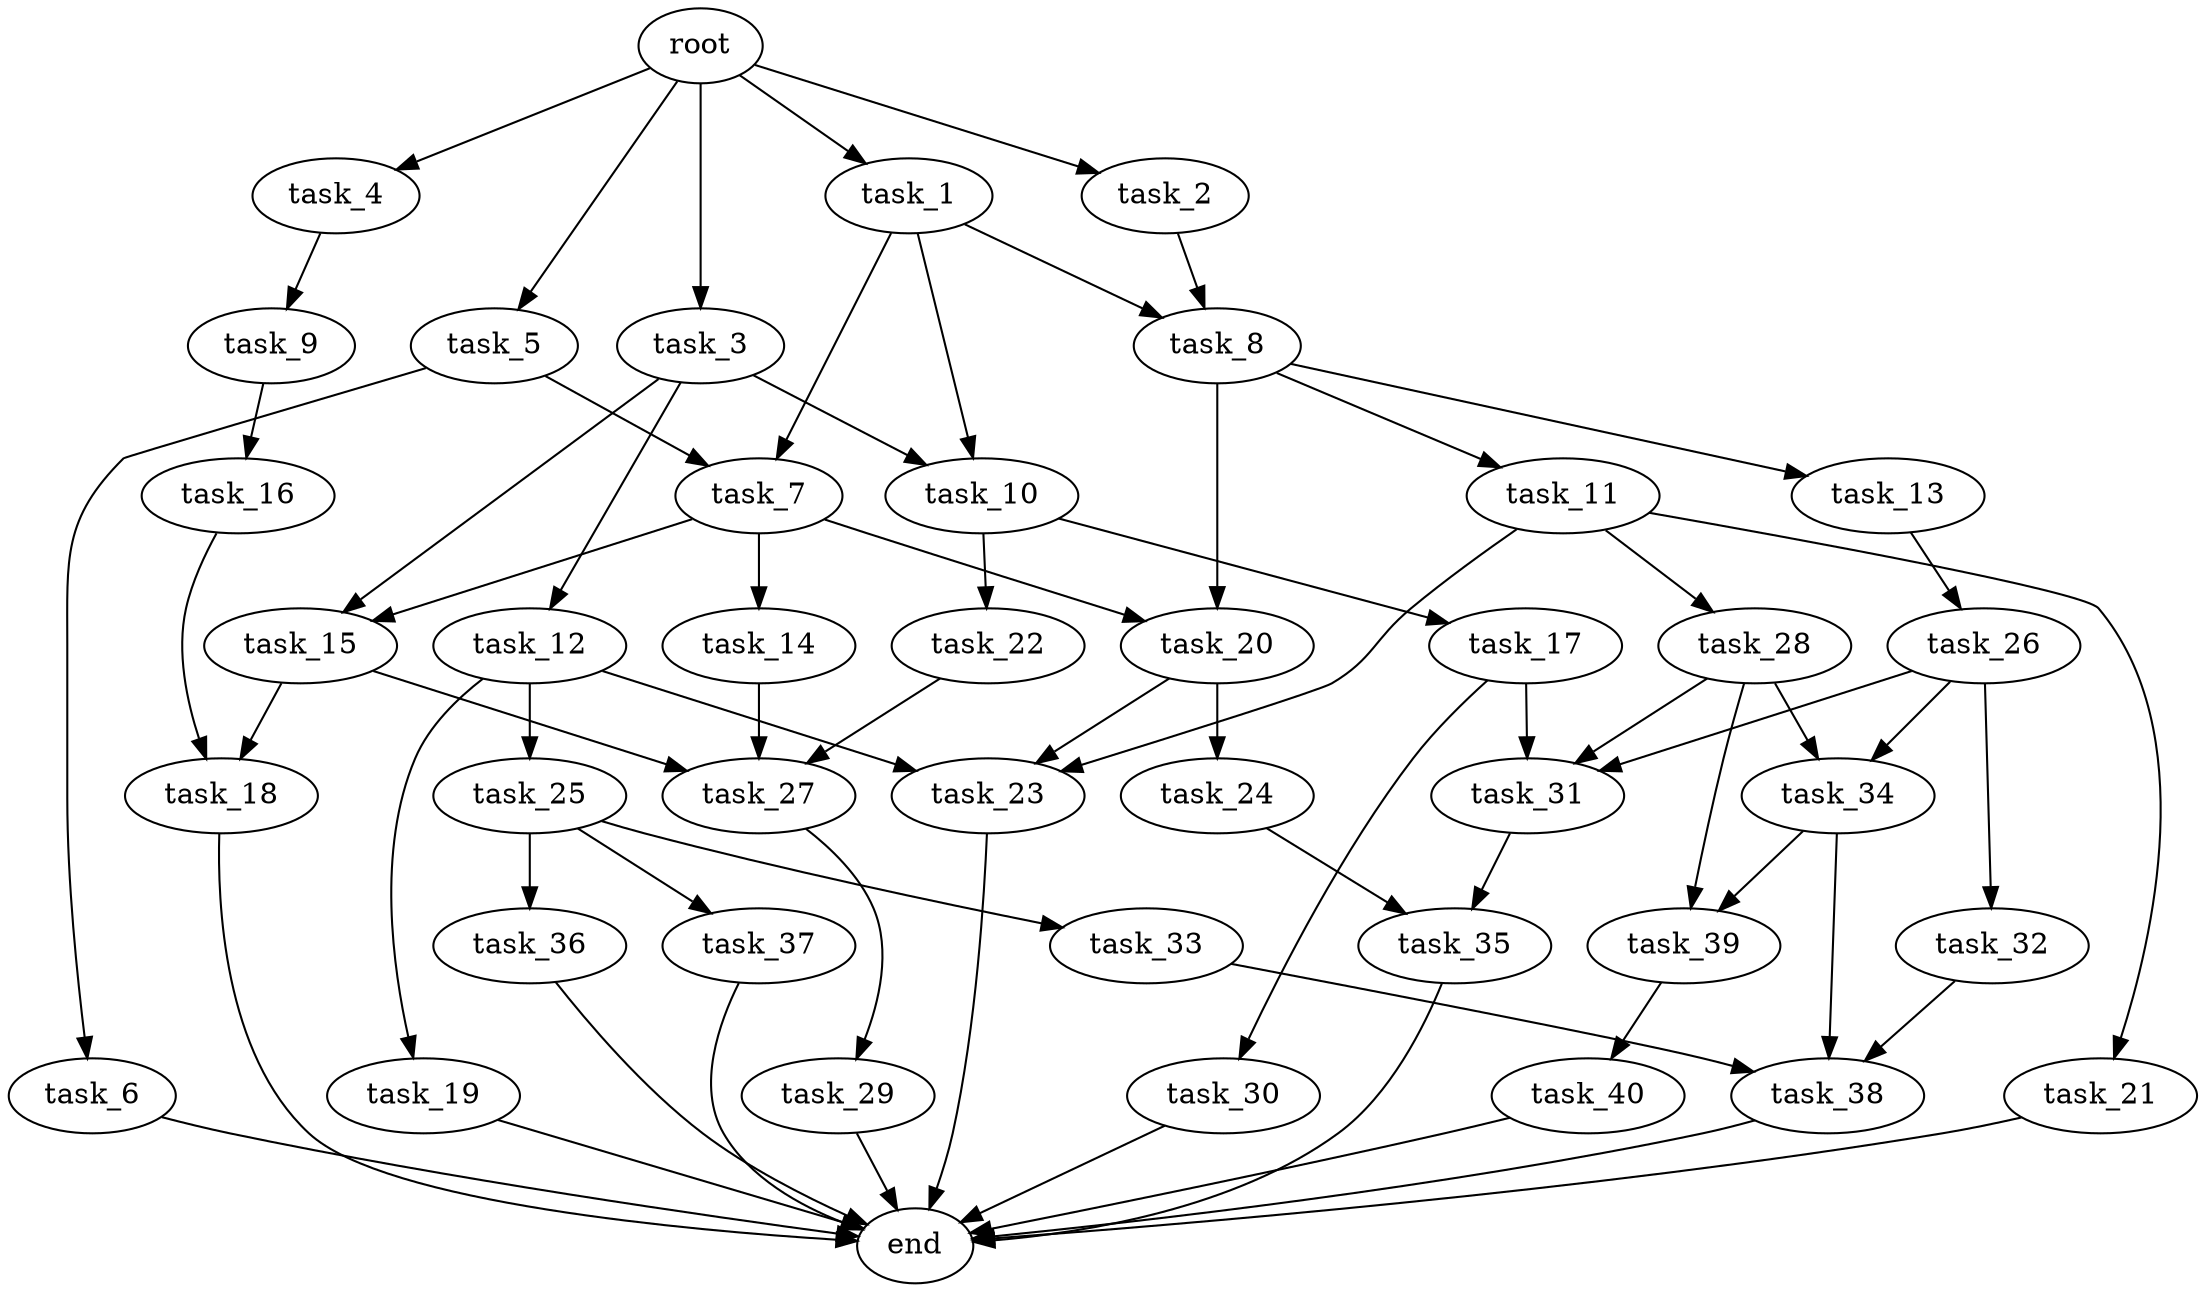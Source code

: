 digraph G {
  root [size="0.000000e+00"];
  task_1 [size="3.070628e+09"];
  task_2 [size="6.797477e+09"];
  task_3 [size="2.549846e+09"];
  task_4 [size="3.520081e+09"];
  task_5 [size="6.178452e+09"];
  task_6 [size="5.710215e+09"];
  task_7 [size="4.056875e+09"];
  task_8 [size="7.536044e+08"];
  task_9 [size="5.091080e+09"];
  task_10 [size="8.027474e+09"];
  task_11 [size="8.020025e+09"];
  task_12 [size="8.469952e+09"];
  task_13 [size="1.126333e+09"];
  task_14 [size="4.620971e+09"];
  task_15 [size="2.890464e+09"];
  task_16 [size="4.583897e+09"];
  task_17 [size="9.437295e+09"];
  task_18 [size="3.434283e+09"];
  task_19 [size="3.987281e+09"];
  task_20 [size="5.815668e+09"];
  task_21 [size="8.084464e+09"];
  task_22 [size="1.069072e+09"];
  task_23 [size="3.808826e+09"];
  task_24 [size="7.764281e+09"];
  task_25 [size="5.337508e+09"];
  task_26 [size="2.652946e+09"];
  task_27 [size="3.161055e+09"];
  task_28 [size="7.923560e+09"];
  task_29 [size="1.667486e+09"];
  task_30 [size="6.400457e+09"];
  task_31 [size="8.062229e+09"];
  task_32 [size="8.758507e+09"];
  task_33 [size="3.267344e+09"];
  task_34 [size="1.709843e+09"];
  task_35 [size="8.357107e+09"];
  task_36 [size="9.865865e+09"];
  task_37 [size="1.641100e+09"];
  task_38 [size="1.396270e+09"];
  task_39 [size="4.587351e+09"];
  task_40 [size="3.967679e+09"];
  end [size="0.000000e+00"];

  root -> task_1 [size="1.000000e-12"];
  root -> task_2 [size="1.000000e-12"];
  root -> task_3 [size="1.000000e-12"];
  root -> task_4 [size="1.000000e-12"];
  root -> task_5 [size="1.000000e-12"];
  task_1 -> task_7 [size="2.028438e+08"];
  task_1 -> task_8 [size="3.768022e+07"];
  task_1 -> task_10 [size="4.013737e+08"];
  task_2 -> task_8 [size="3.768022e+07"];
  task_3 -> task_10 [size="4.013737e+08"];
  task_3 -> task_12 [size="8.469952e+08"];
  task_3 -> task_15 [size="1.445232e+08"];
  task_4 -> task_9 [size="5.091080e+08"];
  task_5 -> task_6 [size="5.710215e+08"];
  task_5 -> task_7 [size="2.028438e+08"];
  task_6 -> end [size="1.000000e-12"];
  task_7 -> task_14 [size="4.620971e+08"];
  task_7 -> task_15 [size="1.445232e+08"];
  task_7 -> task_20 [size="2.907834e+08"];
  task_8 -> task_11 [size="8.020025e+08"];
  task_8 -> task_13 [size="1.126333e+08"];
  task_8 -> task_20 [size="2.907834e+08"];
  task_9 -> task_16 [size="4.583897e+08"];
  task_10 -> task_17 [size="9.437295e+08"];
  task_10 -> task_22 [size="1.069072e+08"];
  task_11 -> task_21 [size="8.084464e+08"];
  task_11 -> task_23 [size="1.269609e+08"];
  task_11 -> task_28 [size="7.923560e+08"];
  task_12 -> task_19 [size="3.987281e+08"];
  task_12 -> task_23 [size="1.269609e+08"];
  task_12 -> task_25 [size="5.337508e+08"];
  task_13 -> task_26 [size="2.652946e+08"];
  task_14 -> task_27 [size="1.053685e+08"];
  task_15 -> task_18 [size="1.717142e+08"];
  task_15 -> task_27 [size="1.053685e+08"];
  task_16 -> task_18 [size="1.717142e+08"];
  task_17 -> task_30 [size="6.400457e+08"];
  task_17 -> task_31 [size="2.687410e+08"];
  task_18 -> end [size="1.000000e-12"];
  task_19 -> end [size="1.000000e-12"];
  task_20 -> task_23 [size="1.269609e+08"];
  task_20 -> task_24 [size="7.764281e+08"];
  task_21 -> end [size="1.000000e-12"];
  task_22 -> task_27 [size="1.053685e+08"];
  task_23 -> end [size="1.000000e-12"];
  task_24 -> task_35 [size="4.178553e+08"];
  task_25 -> task_33 [size="3.267344e+08"];
  task_25 -> task_36 [size="9.865865e+08"];
  task_25 -> task_37 [size="1.641100e+08"];
  task_26 -> task_31 [size="2.687410e+08"];
  task_26 -> task_32 [size="8.758507e+08"];
  task_26 -> task_34 [size="8.549213e+07"];
  task_27 -> task_29 [size="1.667486e+08"];
  task_28 -> task_31 [size="2.687410e+08"];
  task_28 -> task_34 [size="8.549213e+07"];
  task_28 -> task_39 [size="2.293675e+08"];
  task_29 -> end [size="1.000000e-12"];
  task_30 -> end [size="1.000000e-12"];
  task_31 -> task_35 [size="4.178553e+08"];
  task_32 -> task_38 [size="4.654235e+07"];
  task_33 -> task_38 [size="4.654235e+07"];
  task_34 -> task_38 [size="4.654235e+07"];
  task_34 -> task_39 [size="2.293675e+08"];
  task_35 -> end [size="1.000000e-12"];
  task_36 -> end [size="1.000000e-12"];
  task_37 -> end [size="1.000000e-12"];
  task_38 -> end [size="1.000000e-12"];
  task_39 -> task_40 [size="3.967679e+08"];
  task_40 -> end [size="1.000000e-12"];
}
